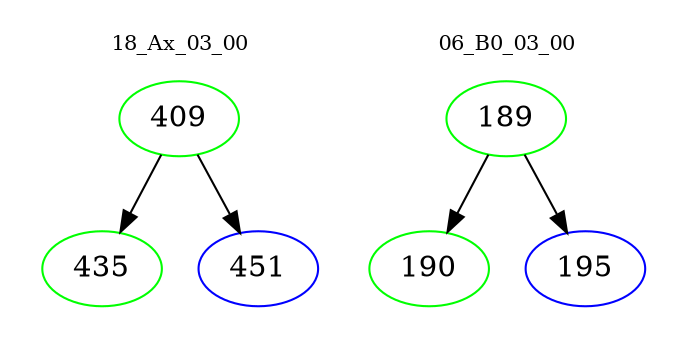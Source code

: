 digraph{
subgraph cluster_0 {
color = white
label = "18_Ax_03_00";
fontsize=10;
T0_409 [label="409", color="green"]
T0_409 -> T0_435 [color="black"]
T0_435 [label="435", color="green"]
T0_409 -> T0_451 [color="black"]
T0_451 [label="451", color="blue"]
}
subgraph cluster_1 {
color = white
label = "06_B0_03_00";
fontsize=10;
T1_189 [label="189", color="green"]
T1_189 -> T1_190 [color="black"]
T1_190 [label="190", color="green"]
T1_189 -> T1_195 [color="black"]
T1_195 [label="195", color="blue"]
}
}
